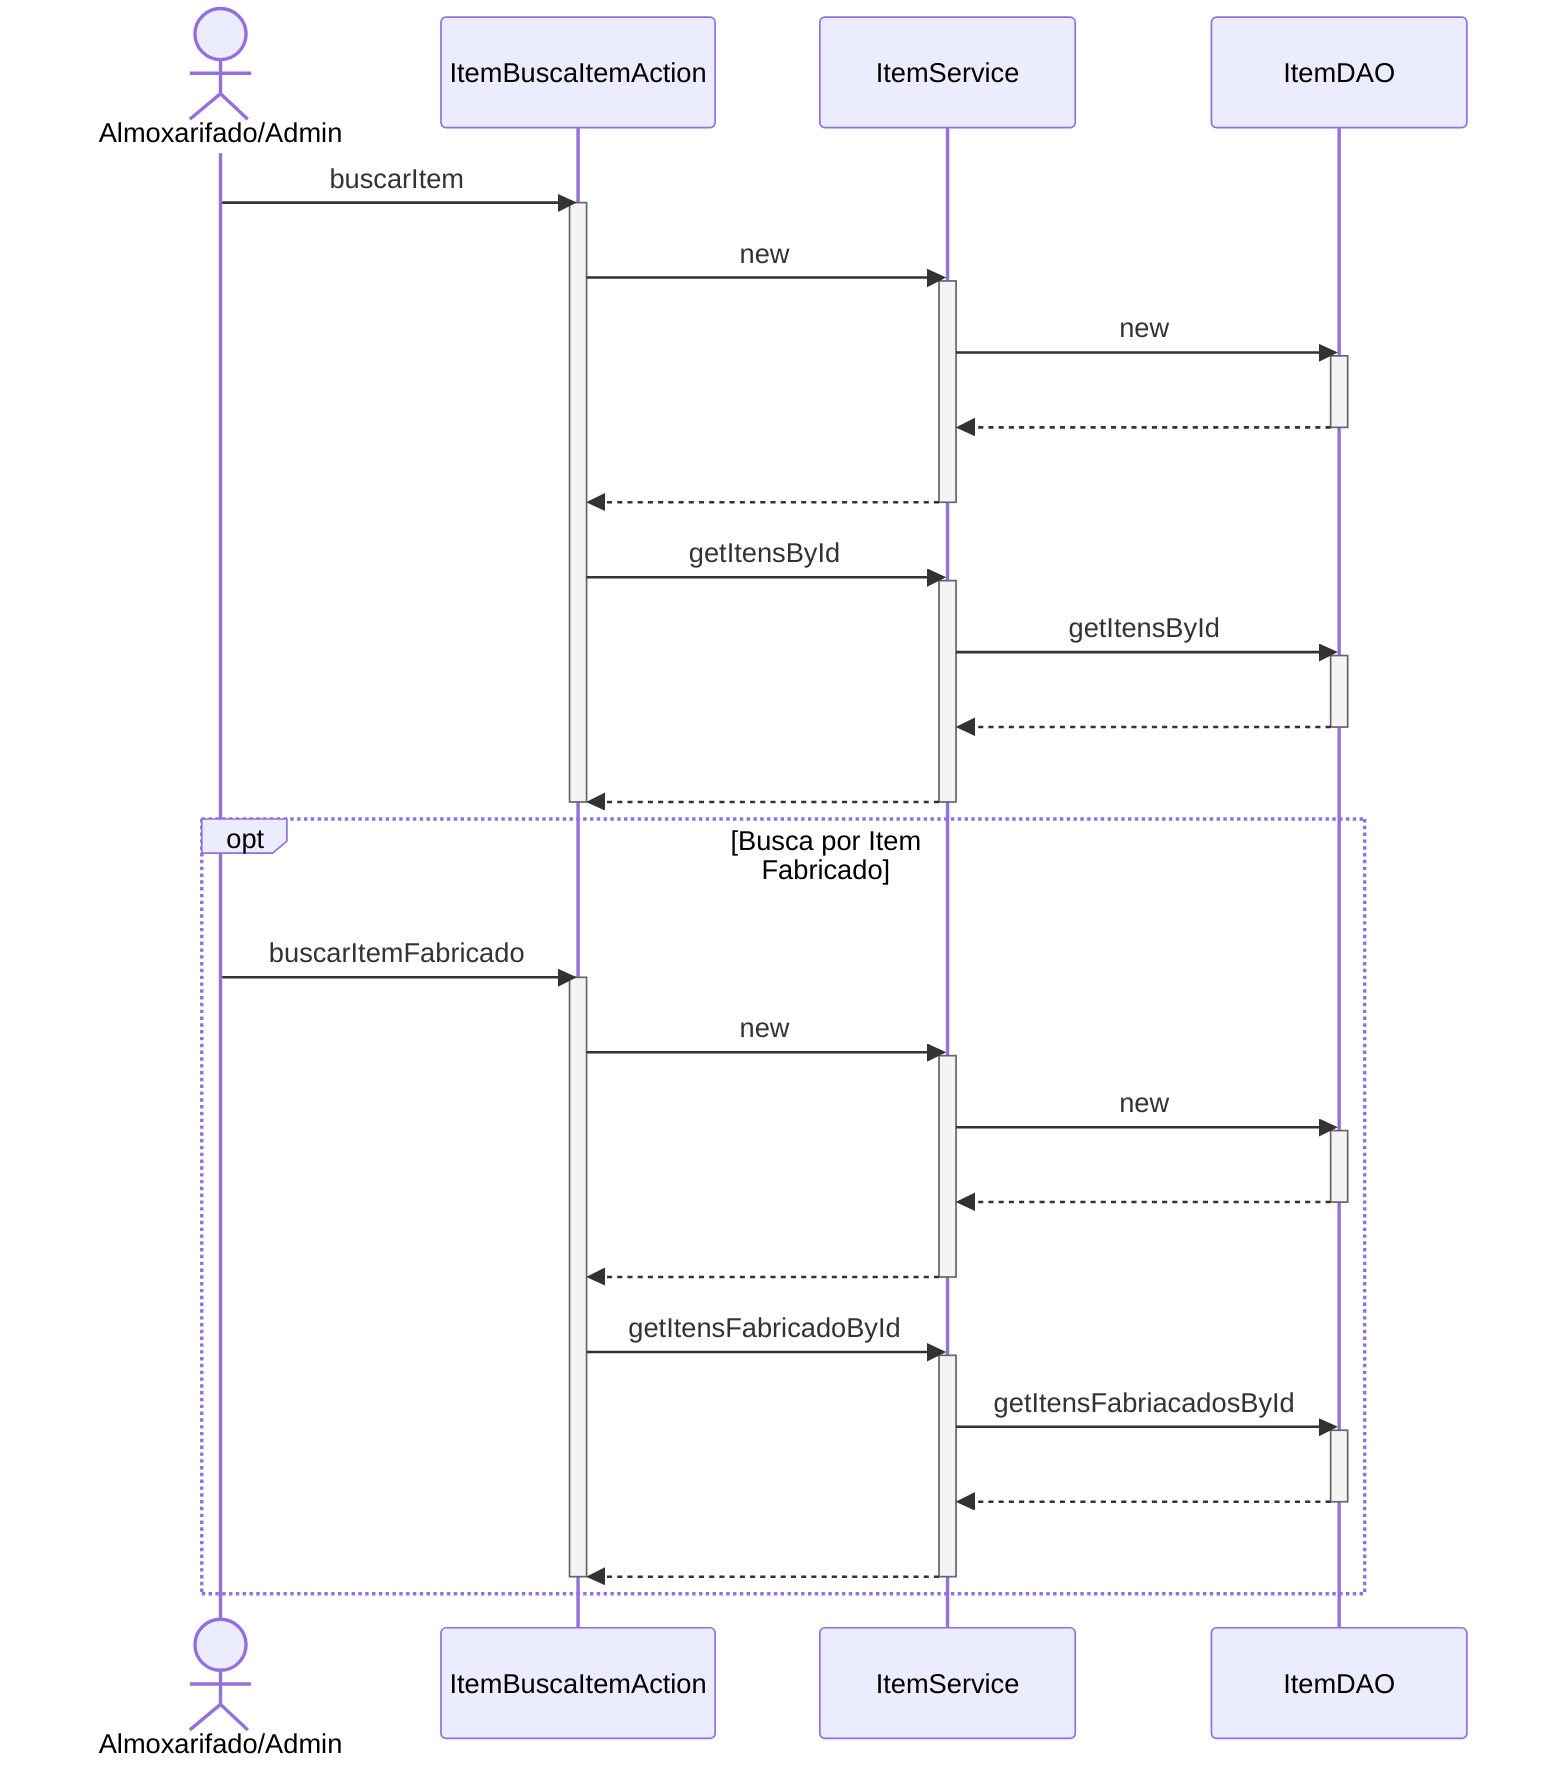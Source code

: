 sequenceDiagram
actor AA as Almoxarifado/Admin
AA ->> ItemBuscaItemAction : buscarItem
activate ItemBuscaItemAction
ItemBuscaItemAction ->> ItemService : new
activate ItemService
ItemService ->> ItemDAO : new
activate ItemDAO
ItemDAO -->> ItemService : #32; 
deactivate ItemDAO
ItemService -->> ItemBuscaItemAction : #32; 
deactivate ItemService
ItemBuscaItemAction ->> ItemService : getItensById
activate ItemService
ItemService ->> ItemDAO : getItensById
activate ItemDAO
ItemDAO -->> ItemService : #32; 
deactivate ItemDAO
ItemService -->> ItemBuscaItemAction : #32; 
deactivate ItemService
deactivate ItemBuscaItemAction

opt Busca por Item Fabricado
    AA ->> ItemBuscaItemAction : buscarItemFabricado
    activate ItemBuscaItemAction
    ItemBuscaItemAction ->> ItemService : new
    activate ItemService
    ItemService ->> ItemDAO : new
    activate ItemDAO
    ItemDAO -->> ItemService : #32; 
    deactivate ItemDAO
    ItemService -->> ItemBuscaItemAction : #32; 
    deactivate ItemService
    ItemBuscaItemAction ->> ItemService : getItensFabricadoById
    activate ItemService
    ItemService ->> ItemDAO : getItensFabriacadosById
    activate ItemDAO
    ItemDAO -->> ItemService : #32; 
    deactivate ItemDAO
    ItemService -->> ItemBuscaItemAction : #32; 
    deactivate ItemService
    deactivate ItemBuscaItemAction
end